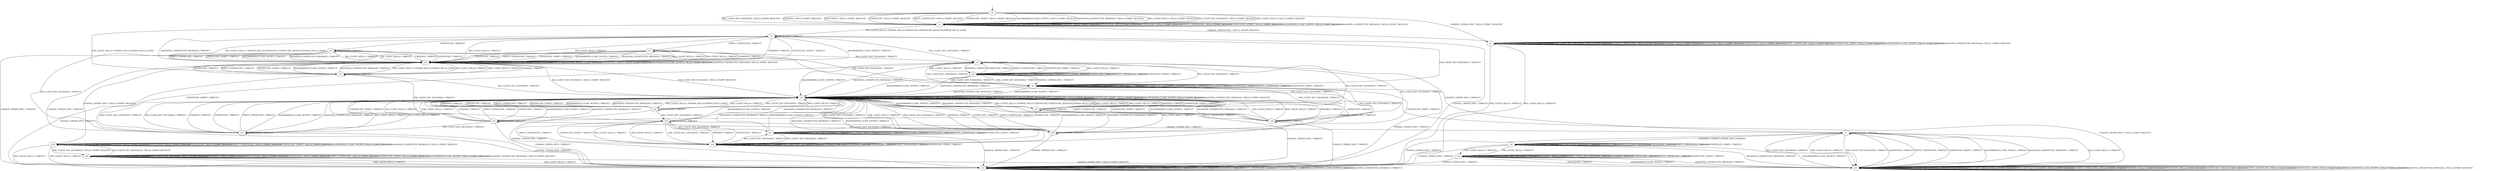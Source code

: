 digraph h8 {
s0 [label="s0"];
s1 [label="s1"];
s2 [label="s2"];
s3 [label="s3"];
s4 [label="s4"];
s5 [label="s5"];
s6 [label="s6"];
s9 [label="s9"];
s10 [label="s10"];
s12 [label="s12"];
s13 [label="s13"];
s15 [label="s15"];
s16 [label="s16"];
s7 [label="s7"];
s17 [label="s17"];
s18 [label="s18"];
s19 [label="s19"];
s21 [label="s21"];
s22 [label="s22"];
s25 [label="s25"];
s26 [label="s26"];
s27 [label="s27"];
s8 [label="s8"];
s11 [label="s11"];
s20 [label="s20"];
s23 [label="s23"];
s24 [label="s24"];
s14 [label="s14"];
s0 -> s1 [label="RSA_CLIENT_HELLO / HELLO_VERIFY_REQUEST"];
s0 -> s1 [label="RSA_CLIENT_KEY_EXCHANGE / HELLO_VERIFY_REQUEST"];
s0 -> s1 [label="PSK_CLIENT_HELLO / HELLO_VERIFY_REQUEST"];
s0 -> s1 [label="PSK_CLIENT_KEY_EXCHANGE / HELLO_VERIFY_REQUEST"];
s0 -> s2 [label="CHANGE_CIPHER_SPEC / HELLO_VERIFY_REQUEST"];
s0 -> s1 [label="FINISHED / HELLO_VERIFY_REQUEST"];
s0 -> s1 [label="APPLICATION / HELLO_VERIFY_REQUEST"];
s0 -> s1 [label="CERTIFICATE / HELLO_VERIFY_REQUEST"];
s0 -> s1 [label="EMPTY_CERTIFICATE / HELLO_VERIFY_REQUEST"];
s0 -> s1 [label="CERTIFICATE_VERIFY / HELLO_VERIFY_REQUEST"];
s0 -> s1 [label="Alert(WARNING,CLOSE_NOTIFY) / HELLO_VERIFY_REQUEST"];
s0 -> s1 [label="Alert(FATAL,UNEXPECTED_MESSAGE) / HELLO_VERIFY_REQUEST"];
s1 -> s3 [label="RSA_CLIENT_HELLO / SERVER_HELLO,CERTIFICATE,CERTIFICATE_REQUEST,SERVER_HELLO_DONE"];
s1 -> s1 [label="RSA_CLIENT_KEY_EXCHANGE / HELLO_VERIFY_REQUEST"];
s1 -> s5 [label="PSK_CLIENT_HELLO / SERVER_HELLO,SERVER_HELLO_DONE"];
s1 -> s1 [label="PSK_CLIENT_KEY_EXCHANGE / HELLO_VERIFY_REQUEST"];
s1 -> s2 [label="CHANGE_CIPHER_SPEC / HELLO_VERIFY_REQUEST"];
s1 -> s1 [label="FINISHED / HELLO_VERIFY_REQUEST"];
s1 -> s1 [label="APPLICATION / HELLO_VERIFY_REQUEST"];
s1 -> s1 [label="CERTIFICATE / HELLO_VERIFY_REQUEST"];
s1 -> s1 [label="EMPTY_CERTIFICATE / HELLO_VERIFY_REQUEST"];
s1 -> s1 [label="CERTIFICATE_VERIFY / HELLO_VERIFY_REQUEST"];
s1 -> s1 [label="Alert(WARNING,CLOSE_NOTIFY) / HELLO_VERIFY_REQUEST"];
s1 -> s1 [label="Alert(FATAL,UNEXPECTED_MESSAGE) / HELLO_VERIFY_REQUEST"];
s2 -> s4 [label="RSA_CLIENT_HELLO / TIMEOUT"];
s2 -> s2 [label="RSA_CLIENT_KEY_EXCHANGE / HELLO_VERIFY_REQUEST"];
s2 -> s4 [label="PSK_CLIENT_HELLO / TIMEOUT"];
s2 -> s2 [label="PSK_CLIENT_KEY_EXCHANGE / HELLO_VERIFY_REQUEST"];
s2 -> s2 [label="CHANGE_CIPHER_SPEC / HELLO_VERIFY_REQUEST"];
s2 -> s2 [label="FINISHED / HELLO_VERIFY_REQUEST"];
s2 -> s2 [label="APPLICATION / HELLO_VERIFY_REQUEST"];
s2 -> s2 [label="CERTIFICATE / HELLO_VERIFY_REQUEST"];
s2 -> s2 [label="EMPTY_CERTIFICATE / HELLO_VERIFY_REQUEST"];
s2 -> s2 [label="CERTIFICATE_VERIFY / HELLO_VERIFY_REQUEST"];
s2 -> s2 [label="Alert(WARNING,CLOSE_NOTIFY) / HELLO_VERIFY_REQUEST"];
s2 -> s2 [label="Alert(FATAL,UNEXPECTED_MESSAGE) / HELLO_VERIFY_REQUEST"];
s3 -> s15 [label="RSA_CLIENT_HELLO / TIMEOUT"];
s3 -> s6 [label="RSA_CLIENT_KEY_EXCHANGE / TIMEOUT"];
s3 -> s15 [label="PSK_CLIENT_HELLO / TIMEOUT"];
s3 -> s9 [label="PSK_CLIENT_KEY_EXCHANGE / TIMEOUT"];
s3 -> s4 [label="CHANGE_CIPHER_SPEC / TIMEOUT"];
s3 -> s15 [label="FINISHED / TIMEOUT"];
s3 -> s3 [label="APPLICATION / TIMEOUT"];
s3 -> s12 [label="CERTIFICATE / TIMEOUT"];
s3 -> s13 [label="EMPTY_CERTIFICATE / TIMEOUT"];
s3 -> s15 [label="CERTIFICATE_VERIFY / TIMEOUT"];
s3 -> s15 [label="Alert(WARNING,CLOSE_NOTIFY) / TIMEOUT"];
s3 -> s15 [label="Alert(FATAL,UNEXPECTED_MESSAGE) / TIMEOUT"];
s4 -> s4 [label="RSA_CLIENT_HELLO / TIMEOUT"];
s4 -> s4 [label="RSA_CLIENT_KEY_EXCHANGE / TIMEOUT"];
s4 -> s4 [label="PSK_CLIENT_HELLO / TIMEOUT"];
s4 -> s4 [label="PSK_CLIENT_KEY_EXCHANGE / TIMEOUT"];
s4 -> s4 [label="CHANGE_CIPHER_SPEC / TIMEOUT"];
s4 -> s4 [label="FINISHED / TIMEOUT"];
s4 -> s4 [label="APPLICATION / TIMEOUT"];
s4 -> s4 [label="CERTIFICATE / TIMEOUT"];
s4 -> s4 [label="EMPTY_CERTIFICATE / TIMEOUT"];
s4 -> s4 [label="CERTIFICATE_VERIFY / TIMEOUT"];
s4 -> s4 [label="Alert(WARNING,CLOSE_NOTIFY) / TIMEOUT"];
s4 -> s4 [label="Alert(FATAL,UNEXPECTED_MESSAGE) / TIMEOUT"];
s5 -> s15 [label="RSA_CLIENT_HELLO / TIMEOUT"];
s5 -> s10 [label="RSA_CLIENT_KEY_EXCHANGE / TIMEOUT"];
s5 -> s15 [label="PSK_CLIENT_HELLO / TIMEOUT"];
s5 -> s16 [label="PSK_CLIENT_KEY_EXCHANGE / TIMEOUT"];
s5 -> s4 [label="CHANGE_CIPHER_SPEC / TIMEOUT"];
s5 -> s15 [label="FINISHED / TIMEOUT"];
s5 -> s5 [label="APPLICATION / TIMEOUT"];
s5 -> s15 [label="CERTIFICATE / TIMEOUT"];
s5 -> s15 [label="EMPTY_CERTIFICATE / TIMEOUT"];
s5 -> s15 [label="CERTIFICATE_VERIFY / TIMEOUT"];
s5 -> s15 [label="Alert(WARNING,CLOSE_NOTIFY) / TIMEOUT"];
s5 -> s15 [label="Alert(FATAL,UNEXPECTED_MESSAGE) / TIMEOUT"];
s6 -> s25 [label="RSA_CLIENT_HELLO / TIMEOUT"];
s6 -> s9 [label="RSA_CLIENT_KEY_EXCHANGE / TIMEOUT"];
s6 -> s25 [label="PSK_CLIENT_HELLO / TIMEOUT"];
s6 -> s9 [label="PSK_CLIENT_KEY_EXCHANGE / TIMEOUT"];
s6 -> s7 [label="CHANGE_CIPHER_SPEC / TIMEOUT"];
s6 -> s25 [label="FINISHED / TIMEOUT"];
s6 -> s6 [label="APPLICATION / TIMEOUT"];
s6 -> s25 [label="CERTIFICATE / TIMEOUT"];
s6 -> s25 [label="EMPTY_CERTIFICATE / TIMEOUT"];
s6 -> s25 [label="CERTIFICATE_VERIFY / TIMEOUT"];
s6 -> s10 [label="Alert(WARNING,CLOSE_NOTIFY) / TIMEOUT"];
s6 -> s10 [label="Alert(FATAL,UNEXPECTED_MESSAGE) / TIMEOUT"];
s9 -> s9 [label="RSA_CLIENT_HELLO / TIMEOUT"];
s9 -> s9 [label="RSA_CLIENT_KEY_EXCHANGE / TIMEOUT"];
s9 -> s9 [label="PSK_CLIENT_HELLO / TIMEOUT"];
s9 -> s9 [label="PSK_CLIENT_KEY_EXCHANGE / TIMEOUT"];
s9 -> s4 [label="CHANGE_CIPHER_SPEC / TIMEOUT"];
s9 -> s9 [label="FINISHED / TIMEOUT"];
s9 -> s9 [label="APPLICATION / TIMEOUT"];
s9 -> s9 [label="CERTIFICATE / TIMEOUT"];
s9 -> s9 [label="EMPTY_CERTIFICATE / TIMEOUT"];
s9 -> s9 [label="CERTIFICATE_VERIFY / TIMEOUT"];
s9 -> s10 [label="Alert(WARNING,CLOSE_NOTIFY) / TIMEOUT"];
s9 -> s10 [label="Alert(FATAL,UNEXPECTED_MESSAGE) / TIMEOUT"];
s10 -> s21 [label="RSA_CLIENT_HELLO / SERVER_HELLO,CERTIFICATE,CERTIFICATE_REQUEST,SERVER_HELLO_DONE"];
s10 -> s10 [label="RSA_CLIENT_KEY_EXCHANGE / HELLO_VERIFY_REQUEST"];
s10 -> s22 [label="PSK_CLIENT_HELLO / SERVER_HELLO,SERVER_HELLO_DONE"];
s10 -> s10 [label="PSK_CLIENT_KEY_EXCHANGE / HELLO_VERIFY_REQUEST"];
s10 -> s11 [label="CHANGE_CIPHER_SPEC / HELLO_VERIFY_REQUEST"];
s10 -> s10 [label="FINISHED / HELLO_VERIFY_REQUEST"];
s10 -> s10 [label="APPLICATION / HELLO_VERIFY_REQUEST"];
s10 -> s10 [label="CERTIFICATE / HELLO_VERIFY_REQUEST"];
s10 -> s10 [label="EMPTY_CERTIFICATE / HELLO_VERIFY_REQUEST"];
s10 -> s10 [label="CERTIFICATE_VERIFY / HELLO_VERIFY_REQUEST"];
s10 -> s10 [label="Alert(WARNING,CLOSE_NOTIFY) / HELLO_VERIFY_REQUEST"];
s10 -> s10 [label="Alert(FATAL,UNEXPECTED_MESSAGE) / HELLO_VERIFY_REQUEST"];
s12 -> s15 [label="RSA_CLIENT_HELLO / TIMEOUT"];
s12 -> s17 [label="RSA_CLIENT_KEY_EXCHANGE / TIMEOUT"];
s12 -> s15 [label="PSK_CLIENT_HELLO / TIMEOUT"];
s12 -> s26 [label="PSK_CLIENT_KEY_EXCHANGE / TIMEOUT"];
s12 -> s4 [label="CHANGE_CIPHER_SPEC / TIMEOUT"];
s12 -> s15 [label="FINISHED / TIMEOUT"];
s12 -> s12 [label="APPLICATION / TIMEOUT"];
s12 -> s15 [label="CERTIFICATE / TIMEOUT"];
s12 -> s15 [label="EMPTY_CERTIFICATE / TIMEOUT"];
s12 -> s15 [label="CERTIFICATE_VERIFY / TIMEOUT"];
s12 -> s15 [label="Alert(WARNING,CLOSE_NOTIFY) / TIMEOUT"];
s12 -> s15 [label="Alert(FATAL,UNEXPECTED_MESSAGE) / TIMEOUT"];
s13 -> s15 [label="RSA_CLIENT_HELLO / TIMEOUT"];
s13 -> s6 [label="RSA_CLIENT_KEY_EXCHANGE / TIMEOUT"];
s13 -> s15 [label="PSK_CLIENT_HELLO / TIMEOUT"];
s13 -> s9 [label="PSK_CLIENT_KEY_EXCHANGE / TIMEOUT"];
s13 -> s4 [label="CHANGE_CIPHER_SPEC / TIMEOUT"];
s13 -> s15 [label="FINISHED / TIMEOUT"];
s13 -> s13 [label="APPLICATION / TIMEOUT"];
s13 -> s15 [label="CERTIFICATE / TIMEOUT"];
s13 -> s15 [label="EMPTY_CERTIFICATE / TIMEOUT"];
s13 -> s15 [label="CERTIFICATE_VERIFY / TIMEOUT"];
s13 -> s15 [label="Alert(WARNING,CLOSE_NOTIFY) / TIMEOUT"];
s13 -> s15 [label="Alert(FATAL,UNEXPECTED_MESSAGE) / TIMEOUT"];
s15 -> s3 [label="RSA_CLIENT_HELLO / SERVER_HELLO,CERTIFICATE,CERTIFICATE_REQUEST,SERVER_HELLO_DONE"];
s15 -> s10 [label="RSA_CLIENT_KEY_EXCHANGE / HELLO_VERIFY_REQUEST"];
s15 -> s5 [label="PSK_CLIENT_HELLO / SERVER_HELLO,SERVER_HELLO_DONE"];
s15 -> s10 [label="PSK_CLIENT_KEY_EXCHANGE / HELLO_VERIFY_REQUEST"];
s15 -> s18 [label="CHANGE_CIPHER_SPEC / HELLO_VERIFY_REQUEST"];
s15 -> s15 [label="FINISHED / HELLO_VERIFY_REQUEST"];
s15 -> s15 [label="APPLICATION / HELLO_VERIFY_REQUEST"];
s15 -> s15 [label="CERTIFICATE / HELLO_VERIFY_REQUEST"];
s15 -> s15 [label="EMPTY_CERTIFICATE / HELLO_VERIFY_REQUEST"];
s15 -> s15 [label="CERTIFICATE_VERIFY / HELLO_VERIFY_REQUEST"];
s15 -> s15 [label="Alert(WARNING,CLOSE_NOTIFY) / HELLO_VERIFY_REQUEST"];
s15 -> s15 [label="Alert(FATAL,UNEXPECTED_MESSAGE) / HELLO_VERIFY_REQUEST"];
s16 -> s19 [label="RSA_CLIENT_HELLO / TIMEOUT"];
s16 -> s27 [label="RSA_CLIENT_KEY_EXCHANGE / TIMEOUT"];
s16 -> s19 [label="PSK_CLIENT_HELLO / TIMEOUT"];
s16 -> s19 [label="PSK_CLIENT_KEY_EXCHANGE / TIMEOUT"];
s16 -> s7 [label="CHANGE_CIPHER_SPEC / TIMEOUT"];
s16 -> s19 [label="FINISHED / TIMEOUT"];
s16 -> s16 [label="APPLICATION / TIMEOUT"];
s16 -> s19 [label="CERTIFICATE / TIMEOUT"];
s16 -> s19 [label="EMPTY_CERTIFICATE / TIMEOUT"];
s16 -> s19 [label="CERTIFICATE_VERIFY / TIMEOUT"];
s16 -> s10 [label="Alert(WARNING,CLOSE_NOTIFY) / TIMEOUT"];
s16 -> s10 [label="Alert(FATAL,UNEXPECTED_MESSAGE) / TIMEOUT"];
s7 -> s11 [label="RSA_CLIENT_HELLO / TIMEOUT"];
s7 -> s11 [label="RSA_CLIENT_KEY_EXCHANGE / TIMEOUT"];
s7 -> s11 [label="PSK_CLIENT_HELLO / TIMEOUT"];
s7 -> s11 [label="PSK_CLIENT_KEY_EXCHANGE / TIMEOUT"];
s7 -> s4 [label="CHANGE_CIPHER_SPEC / TIMEOUT"];
s7 -> s8 [label="FINISHED / CHANGE_CIPHER_SPEC,FINISHED"];
s7 -> s7 [label="APPLICATION / TIMEOUT"];
s7 -> s11 [label="CERTIFICATE / TIMEOUT"];
s7 -> s11 [label="EMPTY_CERTIFICATE / TIMEOUT"];
s7 -> s11 [label="CERTIFICATE_VERIFY / TIMEOUT"];
s7 -> s11 [label="Alert(WARNING,CLOSE_NOTIFY) / TIMEOUT"];
s7 -> s11 [label="Alert(FATAL,UNEXPECTED_MESSAGE) / TIMEOUT"];
s17 -> s10 [label="RSA_CLIENT_HELLO / TIMEOUT"];
s17 -> s10 [label="RSA_CLIENT_KEY_EXCHANGE / TIMEOUT"];
s17 -> s10 [label="PSK_CLIENT_HELLO / TIMEOUT"];
s17 -> s10 [label="PSK_CLIENT_KEY_EXCHANGE / TIMEOUT"];
s17 -> s4 [label="CHANGE_CIPHER_SPEC / TIMEOUT"];
s17 -> s10 [label="FINISHED / TIMEOUT"];
s17 -> s17 [label="APPLICATION / TIMEOUT"];
s17 -> s10 [label="CERTIFICATE / TIMEOUT"];
s17 -> s10 [label="EMPTY_CERTIFICATE / TIMEOUT"];
s17 -> s6 [label="CERTIFICATE_VERIFY / TIMEOUT"];
s17 -> s10 [label="Alert(WARNING,CLOSE_NOTIFY) / TIMEOUT"];
s17 -> s10 [label="Alert(FATAL,UNEXPECTED_MESSAGE) / TIMEOUT"];
s18 -> s4 [label="RSA_CLIENT_HELLO / TIMEOUT"];
s18 -> s20 [label="RSA_CLIENT_KEY_EXCHANGE / HELLO_VERIFY_REQUEST"];
s18 -> s4 [label="PSK_CLIENT_HELLO / TIMEOUT"];
s18 -> s20 [label="PSK_CLIENT_KEY_EXCHANGE / HELLO_VERIFY_REQUEST"];
s18 -> s18 [label="CHANGE_CIPHER_SPEC / HELLO_VERIFY_REQUEST"];
s18 -> s18 [label="FINISHED / HELLO_VERIFY_REQUEST"];
s18 -> s18 [label="APPLICATION / HELLO_VERIFY_REQUEST"];
s18 -> s18 [label="CERTIFICATE / HELLO_VERIFY_REQUEST"];
s18 -> s18 [label="EMPTY_CERTIFICATE / HELLO_VERIFY_REQUEST"];
s18 -> s18 [label="CERTIFICATE_VERIFY / HELLO_VERIFY_REQUEST"];
s18 -> s18 [label="Alert(WARNING,CLOSE_NOTIFY) / HELLO_VERIFY_REQUEST"];
s18 -> s18 [label="Alert(FATAL,UNEXPECTED_MESSAGE) / HELLO_VERIFY_REQUEST"];
s19 -> s19 [label="RSA_CLIENT_HELLO / TIMEOUT"];
s19 -> s27 [label="RSA_CLIENT_KEY_EXCHANGE / TIMEOUT"];
s19 -> s19 [label="PSK_CLIENT_HELLO / TIMEOUT"];
s19 -> s19 [label="PSK_CLIENT_KEY_EXCHANGE / TIMEOUT"];
s19 -> s9 [label="CHANGE_CIPHER_SPEC / TIMEOUT"];
s19 -> s19 [label="FINISHED / TIMEOUT"];
s19 -> s19 [label="APPLICATION / TIMEOUT"];
s19 -> s19 [label="CERTIFICATE / TIMEOUT"];
s19 -> s19 [label="EMPTY_CERTIFICATE / TIMEOUT"];
s19 -> s19 [label="CERTIFICATE_VERIFY / TIMEOUT"];
s19 -> s10 [label="Alert(WARNING,CLOSE_NOTIFY) / TIMEOUT"];
s19 -> s10 [label="Alert(FATAL,UNEXPECTED_MESSAGE) / TIMEOUT"];
s21 -> s10 [label="RSA_CLIENT_HELLO / TIMEOUT"];
s21 -> s6 [label="RSA_CLIENT_KEY_EXCHANGE / TIMEOUT"];
s21 -> s10 [label="PSK_CLIENT_HELLO / TIMEOUT"];
s21 -> s9 [label="PSK_CLIENT_KEY_EXCHANGE / TIMEOUT"];
s21 -> s4 [label="CHANGE_CIPHER_SPEC / TIMEOUT"];
s21 -> s10 [label="FINISHED / TIMEOUT"];
s21 -> s21 [label="APPLICATION / TIMEOUT"];
s21 -> s23 [label="CERTIFICATE / TIMEOUT"];
s21 -> s24 [label="EMPTY_CERTIFICATE / TIMEOUT"];
s21 -> s10 [label="CERTIFICATE_VERIFY / TIMEOUT"];
s21 -> s10 [label="Alert(WARNING,CLOSE_NOTIFY) / TIMEOUT"];
s21 -> s10 [label="Alert(FATAL,UNEXPECTED_MESSAGE) / TIMEOUT"];
s22 -> s10 [label="RSA_CLIENT_HELLO / TIMEOUT"];
s22 -> s10 [label="RSA_CLIENT_KEY_EXCHANGE / TIMEOUT"];
s22 -> s10 [label="PSK_CLIENT_HELLO / TIMEOUT"];
s22 -> s16 [label="PSK_CLIENT_KEY_EXCHANGE / TIMEOUT"];
s22 -> s4 [label="CHANGE_CIPHER_SPEC / TIMEOUT"];
s22 -> s10 [label="FINISHED / TIMEOUT"];
s22 -> s22 [label="APPLICATION / TIMEOUT"];
s22 -> s10 [label="CERTIFICATE / TIMEOUT"];
s22 -> s10 [label="EMPTY_CERTIFICATE / TIMEOUT"];
s22 -> s10 [label="CERTIFICATE_VERIFY / TIMEOUT"];
s22 -> s10 [label="Alert(WARNING,CLOSE_NOTIFY) / TIMEOUT"];
s22 -> s10 [label="Alert(FATAL,UNEXPECTED_MESSAGE) / TIMEOUT"];
s25 -> s25 [label="RSA_CLIENT_HELLO / TIMEOUT"];
s25 -> s9 [label="RSA_CLIENT_KEY_EXCHANGE / TIMEOUT"];
s25 -> s25 [label="PSK_CLIENT_HELLO / TIMEOUT"];
s25 -> s9 [label="PSK_CLIENT_KEY_EXCHANGE / TIMEOUT"];
s25 -> s9 [label="CHANGE_CIPHER_SPEC / TIMEOUT"];
s25 -> s25 [label="FINISHED / TIMEOUT"];
s25 -> s25 [label="APPLICATION / TIMEOUT"];
s25 -> s25 [label="CERTIFICATE / TIMEOUT"];
s25 -> s25 [label="EMPTY_CERTIFICATE / TIMEOUT"];
s25 -> s25 [label="CERTIFICATE_VERIFY / TIMEOUT"];
s25 -> s10 [label="Alert(WARNING,CLOSE_NOTIFY) / TIMEOUT"];
s25 -> s10 [label="Alert(FATAL,UNEXPECTED_MESSAGE) / TIMEOUT"];
s26 -> s10 [label="RSA_CLIENT_HELLO / TIMEOUT"];
s26 -> s10 [label="RSA_CLIENT_KEY_EXCHANGE / TIMEOUT"];
s26 -> s10 [label="PSK_CLIENT_HELLO / TIMEOUT"];
s26 -> s10 [label="PSK_CLIENT_KEY_EXCHANGE / TIMEOUT"];
s26 -> s4 [label="CHANGE_CIPHER_SPEC / TIMEOUT"];
s26 -> s10 [label="FINISHED / TIMEOUT"];
s26 -> s26 [label="APPLICATION / TIMEOUT"];
s26 -> s10 [label="CERTIFICATE / TIMEOUT"];
s26 -> s10 [label="EMPTY_CERTIFICATE / TIMEOUT"];
s26 -> s9 [label="CERTIFICATE_VERIFY / TIMEOUT"];
s26 -> s10 [label="Alert(WARNING,CLOSE_NOTIFY) / TIMEOUT"];
s26 -> s10 [label="Alert(FATAL,UNEXPECTED_MESSAGE) / TIMEOUT"];
s27 -> s27 [label="RSA_CLIENT_HELLO / TIMEOUT"];
s27 -> s27 [label="RSA_CLIENT_KEY_EXCHANGE / TIMEOUT"];
s27 -> s27 [label="PSK_CLIENT_HELLO / TIMEOUT"];
s27 -> s19 [label="PSK_CLIENT_KEY_EXCHANGE / TIMEOUT"];
s27 -> s4 [label="CHANGE_CIPHER_SPEC / TIMEOUT"];
s27 -> s27 [label="FINISHED / TIMEOUT"];
s27 -> s27 [label="APPLICATION / TIMEOUT"];
s27 -> s27 [label="CERTIFICATE / TIMEOUT"];
s27 -> s27 [label="EMPTY_CERTIFICATE / TIMEOUT"];
s27 -> s27 [label="CERTIFICATE_VERIFY / TIMEOUT"];
s27 -> s10 [label="Alert(WARNING,CLOSE_NOTIFY) / TIMEOUT"];
s27 -> s10 [label="Alert(FATAL,UNEXPECTED_MESSAGE) / TIMEOUT"];
s8 -> s14 [label="RSA_CLIENT_HELLO / TIMEOUT"];
s8 -> s8 [label="RSA_CLIENT_KEY_EXCHANGE / TIMEOUT"];
s8 -> s14 [label="PSK_CLIENT_HELLO / TIMEOUT"];
s8 -> s8 [label="PSK_CLIENT_KEY_EXCHANGE / TIMEOUT"];
s8 -> s4 [label="CHANGE_CIPHER_SPEC / TIMEOUT"];
s8 -> s8 [label="FINISHED / TIMEOUT"];
s8 -> s8 [label="APPLICATION / APPLICATION"];
s8 -> s8 [label="CERTIFICATE / TIMEOUT"];
s8 -> s8 [label="EMPTY_CERTIFICATE / TIMEOUT"];
s8 -> s8 [label="CERTIFICATE_VERIFY / TIMEOUT"];
s8 -> s11 [label="Alert(WARNING,CLOSE_NOTIFY) / TIMEOUT"];
s8 -> s11 [label="Alert(FATAL,UNEXPECTED_MESSAGE) / TIMEOUT"];
s11 -> s11 [label="RSA_CLIENT_HELLO / HELLO_VERIFY_REQUEST"];
s11 -> s11 [label="RSA_CLIENT_KEY_EXCHANGE / HELLO_VERIFY_REQUEST"];
s11 -> s11 [label="PSK_CLIENT_HELLO / HELLO_VERIFY_REQUEST"];
s11 -> s11 [label="PSK_CLIENT_KEY_EXCHANGE / HELLO_VERIFY_REQUEST"];
s11 -> s11 [label="CHANGE_CIPHER_SPEC / HELLO_VERIFY_REQUEST"];
s11 -> s11 [label="FINISHED / HELLO_VERIFY_REQUEST"];
s11 -> s11 [label="APPLICATION / HELLO_VERIFY_REQUEST"];
s11 -> s11 [label="CERTIFICATE / HELLO_VERIFY_REQUEST"];
s11 -> s11 [label="EMPTY_CERTIFICATE / HELLO_VERIFY_REQUEST"];
s11 -> s11 [label="CERTIFICATE_VERIFY / HELLO_VERIFY_REQUEST"];
s11 -> s11 [label="Alert(WARNING,CLOSE_NOTIFY) / HELLO_VERIFY_REQUEST"];
s11 -> s11 [label="Alert(FATAL,UNEXPECTED_MESSAGE) / HELLO_VERIFY_REQUEST"];
s20 -> s4 [label="RSA_CLIENT_HELLO / TIMEOUT"];
s20 -> s20 [label="RSA_CLIENT_KEY_EXCHANGE / HELLO_VERIFY_REQUEST"];
s20 -> s4 [label="PSK_CLIENT_HELLO / TIMEOUT"];
s20 -> s20 [label="PSK_CLIENT_KEY_EXCHANGE / HELLO_VERIFY_REQUEST"];
s20 -> s11 [label="CHANGE_CIPHER_SPEC / HELLO_VERIFY_REQUEST"];
s20 -> s20 [label="FINISHED / HELLO_VERIFY_REQUEST"];
s20 -> s20 [label="APPLICATION / HELLO_VERIFY_REQUEST"];
s20 -> s20 [label="CERTIFICATE / HELLO_VERIFY_REQUEST"];
s20 -> s20 [label="EMPTY_CERTIFICATE / HELLO_VERIFY_REQUEST"];
s20 -> s20 [label="CERTIFICATE_VERIFY / HELLO_VERIFY_REQUEST"];
s20 -> s20 [label="Alert(WARNING,CLOSE_NOTIFY) / HELLO_VERIFY_REQUEST"];
s20 -> s20 [label="Alert(FATAL,UNEXPECTED_MESSAGE) / HELLO_VERIFY_REQUEST"];
s23 -> s10 [label="RSA_CLIENT_HELLO / TIMEOUT"];
s23 -> s17 [label="RSA_CLIENT_KEY_EXCHANGE / TIMEOUT"];
s23 -> s10 [label="PSK_CLIENT_HELLO / TIMEOUT"];
s23 -> s26 [label="PSK_CLIENT_KEY_EXCHANGE / TIMEOUT"];
s23 -> s4 [label="CHANGE_CIPHER_SPEC / TIMEOUT"];
s23 -> s10 [label="FINISHED / TIMEOUT"];
s23 -> s23 [label="APPLICATION / TIMEOUT"];
s23 -> s10 [label="CERTIFICATE / TIMEOUT"];
s23 -> s10 [label="EMPTY_CERTIFICATE / TIMEOUT"];
s23 -> s10 [label="CERTIFICATE_VERIFY / TIMEOUT"];
s23 -> s10 [label="Alert(WARNING,CLOSE_NOTIFY) / TIMEOUT"];
s23 -> s10 [label="Alert(FATAL,UNEXPECTED_MESSAGE) / TIMEOUT"];
s24 -> s10 [label="RSA_CLIENT_HELLO / TIMEOUT"];
s24 -> s6 [label="RSA_CLIENT_KEY_EXCHANGE / TIMEOUT"];
s24 -> s10 [label="PSK_CLIENT_HELLO / TIMEOUT"];
s24 -> s9 [label="PSK_CLIENT_KEY_EXCHANGE / TIMEOUT"];
s24 -> s4 [label="CHANGE_CIPHER_SPEC / TIMEOUT"];
s24 -> s10 [label="FINISHED / TIMEOUT"];
s24 -> s24 [label="APPLICATION / TIMEOUT"];
s24 -> s10 [label="CERTIFICATE / TIMEOUT"];
s24 -> s10 [label="EMPTY_CERTIFICATE / TIMEOUT"];
s24 -> s10 [label="CERTIFICATE_VERIFY / TIMEOUT"];
s24 -> s10 [label="Alert(WARNING,CLOSE_NOTIFY) / TIMEOUT"];
s24 -> s10 [label="Alert(FATAL,UNEXPECTED_MESSAGE) / TIMEOUT"];
s14 -> s14 [label="RSA_CLIENT_HELLO / TIMEOUT"];
s14 -> s14 [label="RSA_CLIENT_KEY_EXCHANGE / TIMEOUT"];
s14 -> s14 [label="PSK_CLIENT_HELLO / TIMEOUT"];
s14 -> s14 [label="PSK_CLIENT_KEY_EXCHANGE / TIMEOUT"];
s14 -> s4 [label="CHANGE_CIPHER_SPEC / TIMEOUT"];
s14 -> s14 [label="FINISHED / TIMEOUT"];
s14 -> s11 [label="APPLICATION / TIMEOUT"];
s14 -> s14 [label="CERTIFICATE / TIMEOUT"];
s14 -> s14 [label="EMPTY_CERTIFICATE / TIMEOUT"];
s14 -> s14 [label="CERTIFICATE_VERIFY / TIMEOUT"];
s14 -> s11 [label="Alert(WARNING,CLOSE_NOTIFY) / TIMEOUT"];
s14 -> s11 [label="Alert(FATAL,UNEXPECTED_MESSAGE) / TIMEOUT"];
__start0 [shape=none, label=""];
__start0 -> s0 [label=""];
}
